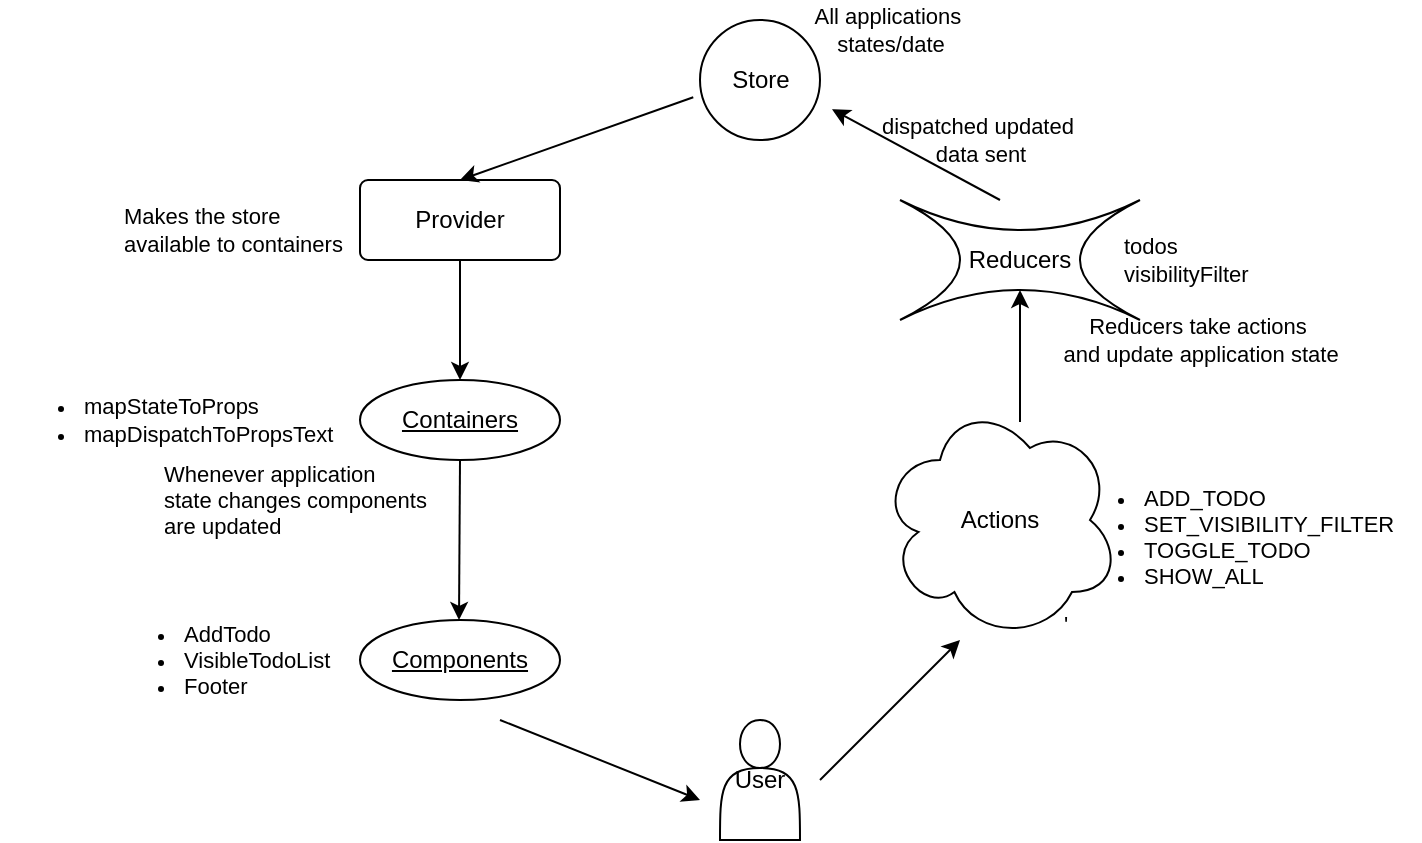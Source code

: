 <mxfile type="device" version="12.9.8"><diagram id="Ho0WgylDyU5_edUkAk8H" name="Page-1"><mxGraphModel grid="1" dx="1006" dy="714" gridSize="10" guides="1" tooltips="1" connect="1" arrows="1" fold="1" page="1" pageScale="1" pageWidth="850" pageHeight="1100" math="0" shadow="0"><root><mxCell id="0"/><mxCell id="1" parent="0"/><mxCell id="lVbT7cO_XowQqMKtuxIy-3" value="Provider" parent="1" vertex="1" style="rounded=1;arcSize=10;whiteSpace=wrap;html=1;align=center;"><mxGeometry as="geometry" height="40" width="100" y="140" x="230"/></mxCell><mxCell id="lVbT7cO_XowQqMKtuxIy-4" value="Containers" parent="1" vertex="1" style="ellipse;whiteSpace=wrap;html=1;align=center;fontStyle=4;"><mxGeometry as="geometry" height="40" width="100" y="240" x="230"/></mxCell><mxCell id="lVbT7cO_XowQqMKtuxIy-6" value="Components" parent="1" vertex="1" style="ellipse;whiteSpace=wrap;html=1;align=center;fontStyle=4;"><mxGeometry as="geometry" height="40" width="100" y="360" x="230"/></mxCell><mxCell id="lVbT7cO_XowQqMKtuxIy-9" value="Actions" parent="1" vertex="1" style="shape=cloud;whiteSpace=wrap;html=1;"><mxGeometry as="geometry" height="120" width="120" y="250" x="490"/></mxCell><mxCell id="lVbT7cO_XowQqMKtuxIy-11" value="Store" parent="1" vertex="1" style="shape=ellipse;html=1;dashed=0;whitespace=wrap;aspect=fixed;perimeter=ellipsePerimeter;"><mxGeometry as="geometry" height="60" width="60" y="60" x="400"/></mxCell><mxCell id="lVbT7cO_XowQqMKtuxIy-13" value="User" parent="1" vertex="1" style="shape=actor;whiteSpace=wrap;html=1;"><mxGeometry as="geometry" height="60" width="40" y="410" x="410"/></mxCell><mxCell id="lVbT7cO_XowQqMKtuxIy-14" value="Reducers" parent="1" vertex="1" style="shape=switch;whiteSpace=wrap;html=1;"><mxGeometry as="geometry" height="60" width="120" y="150" x="500"/></mxCell><mxCell id="lVbT7cO_XowQqMKtuxIy-15" value="" parent="1" style="endArrow=classic;html=1;entryX=1.1;entryY=0.744;entryDx=0;entryDy=0;entryPerimeter=0;" target="lVbT7cO_XowQqMKtuxIy-11" source="lVbT7cO_XowQqMKtuxIy-14" edge="1"><mxGeometry as="geometry" height="50" width="50" relative="1"><mxPoint as="sourcePoint" y="130" x="510"/><mxPoint as="targetPoint" y="80" x="560"/><Array as="points"><mxPoint y="150" x="550"/></Array></mxGeometry></mxCell><mxCell id="lVbT7cO_XowQqMKtuxIy-16" value="" parent="1" style="endArrow=classic;html=1;exitX=-0.056;exitY=0.644;exitDx=0;exitDy=0;exitPerimeter=0;entryX=0.5;entryY=0;entryDx=0;entryDy=0;" target="lVbT7cO_XowQqMKtuxIy-3" source="lVbT7cO_XowQqMKtuxIy-11" edge="1"><mxGeometry as="geometry" height="50" width="50" relative="1"><mxPoint as="sourcePoint" y="140" x="300"/><mxPoint as="targetPoint" y="120" x="290"/></mxGeometry></mxCell><mxCell id="lVbT7cO_XowQqMKtuxIy-17" value="" parent="1" style="endArrow=classic;html=1;exitX=0.5;exitY=1;exitDx=0;exitDy=0;entryX=0.5;entryY=0;entryDx=0;entryDy=0;" target="lVbT7cO_XowQqMKtuxIy-4" source="lVbT7cO_XowQqMKtuxIy-3" edge="1"><mxGeometry as="geometry" height="50" width="50" relative="1"><mxPoint as="sourcePoint" y="190" x="265"/><mxPoint as="targetPoint" y="233" x="270"/><Array as="points"/></mxGeometry></mxCell><mxCell id="lVbT7cO_XowQqMKtuxIy-19" value="" parent="1" style="endArrow=classic;html=1;exitX=0.5;exitY=1;exitDx=0;exitDy=0;" source="lVbT7cO_XowQqMKtuxIy-4" edge="1"><mxGeometry as="geometry" height="50" width="50" relative="1"><mxPoint as="sourcePoint" y="325" x="280"/><mxPoint as="targetPoint" y="360" x="279.5"/></mxGeometry></mxCell><mxCell id="lVbT7cO_XowQqMKtuxIy-23" value="" parent="1" style="endArrow=classic;html=1;entryX=0.5;entryY=0.75;entryDx=0;entryDy=0;entryPerimeter=0;" target="lVbT7cO_XowQqMKtuxIy-14" edge="1"><mxGeometry as="geometry" height="50" width="50" relative="1"><mxPoint as="sourcePoint" y="261" x="560"/><mxPoint as="targetPoint" y="210" x="562"/></mxGeometry></mxCell><mxCell id="lVbT7cO_XowQqMKtuxIy-28" value="" parent="1" style="endArrow=classic;html=1;" edge="1"><mxGeometry as="geometry" height="50" width="50" relative="1"><mxPoint as="sourcePoint" y="440" x="460"/><mxPoint as="targetPoint" y="370" x="530"/></mxGeometry></mxCell><mxCell id="lVbT7cO_XowQqMKtuxIy-30" value="" parent="1" style="endArrow=classic;html=1;" edge="1"><mxGeometry as="geometry" height="50" width="50" relative="1"><mxPoint as="sourcePoint" y="410" x="300"/><mxPoint as="targetPoint" y="450" x="400"/></mxGeometry></mxCell><mxCell id="lVbT7cO_XowQqMKtuxIy-31" value="&lt;ul style=&quot;font-size: 11px;&quot;&gt;&lt;li style=&quot;font-size: 11px;&quot;&gt;ADD_TODO&lt;/li&gt;&lt;li style=&quot;font-size: 11px;&quot;&gt;SET_VISIBILITY_FILTER&lt;/li&gt;&lt;li style=&quot;font-size: 11px;&quot;&gt;TOGGLE_TODO&lt;/li&gt;&lt;li style=&quot;font-size: 11px;&quot;&gt;SHOW_ALL&lt;br style=&quot;font-size: 11px;&quot;&gt;&lt;/li&gt;&lt;/ul&gt;&lt;div style=&quot;font-size: 11px;&quot;&gt;'&lt;br style=&quot;font-size: 11px;&quot;&gt;&lt;/div&gt;" parent="1" vertex="1" style="text;html=1;align=left;verticalAlign=middle;resizable=0;points=[];autosize=1;fontSize=11;"><mxGeometry as="geometry" height="90" width="180" y="280" x="580"/></mxCell><mxCell id="lVbT7cO_XowQqMKtuxIy-32" value="&lt;div style=&quot;font-size: 11px;&quot;&gt;todos&lt;/div&gt;&lt;div style=&quot;font-size: 11px;&quot;&gt;visibilityFilter&lt;br style=&quot;font-size: 11px;&quot;&gt;&lt;/div&gt;" parent="1" vertex="1" style="text;html=1;align=left;verticalAlign=middle;resizable=0;points=[];autosize=1;fontSize=11;"><mxGeometry as="geometry" height="30" width="80" y="165" x="610"/></mxCell><mxCell id="lVbT7cO_XowQqMKtuxIy-33" value="&lt;ul&gt;&lt;li&gt;mapStateToProps&lt;/li&gt;&lt;li&gt;mapDispatchToPropsText&lt;/li&gt;&lt;/ul&gt;" parent="1" vertex="1" style="text;html=1;align=left;verticalAlign=middle;resizable=0;points=[];autosize=1;fontSize=11;"><mxGeometry as="geometry" height="50" width="180" y="235" x="50"/></mxCell><mxCell id="lVbT7cO_XowQqMKtuxIy-34" value="&lt;ul&gt;&lt;li&gt;AddTodo&lt;br&gt;&lt;/li&gt;&lt;li&gt;VisibleTodoList&lt;br&gt;&lt;/li&gt;&lt;li&gt;Footer&lt;/li&gt;&lt;/ul&gt;" parent="1" vertex="1" style="text;html=1;align=left;verticalAlign=middle;resizable=0;points=[];autosize=1;fontSize=11;"><mxGeometry as="geometry" height="70" width="130" y="345" x="100"/></mxCell><mxCell id="lVbT7cO_XowQqMKtuxIy-35" value="All applications&amp;nbsp;&lt;br&gt;states/date" parent="1" vertex="1" style="text;html=1;align=center;verticalAlign=middle;resizable=0;points=[];autosize=1;fontSize=11;"><mxGeometry as="geometry" height="30" width="90" y="50" x="450"/></mxCell><mxCell id="lVbT7cO_XowQqMKtuxIy-36" value="dispatched updated&amp;nbsp;&lt;br&gt;data sent" parent="1" vertex="1" style="text;html=1;align=center;verticalAlign=middle;resizable=0;points=[];autosize=1;fontSize=11;"><mxGeometry as="geometry" height="30" width="110" y="105" x="485"/></mxCell><mxCell id="lVbT7cO_XowQqMKtuxIy-37" value="Reducers take actions&amp;nbsp;&lt;br&gt;and update application state" parent="1" vertex="1" style="text;html=1;align=center;verticalAlign=middle;resizable=0;points=[];autosize=1;fontSize=11;"><mxGeometry as="geometry" height="30" width="150" y="205" x="575"/></mxCell><mxCell id="lVbT7cO_XowQqMKtuxIy-38" value="Whenever application&amp;nbsp;&lt;br&gt;state changes components&amp;nbsp;&lt;br&gt;are updated" parent="1" vertex="1" style="text;html=1;align=left;verticalAlign=middle;resizable=0;points=[];autosize=1;fontSize=11;"><mxGeometry as="geometry" height="40" width="150" y="280" x="130"/></mxCell><mxCell id="lVbT7cO_XowQqMKtuxIy-39" value="Makes the store&amp;nbsp;&lt;br&gt;available to containers" parent="1" vertex="1" style="text;html=1;align=left;verticalAlign=middle;resizable=0;points=[];autosize=1;fontSize=11;"><mxGeometry as="geometry" height="30" width="120" y="150" x="110"/></mxCell></root></mxGraphModel></diagram></mxfile>